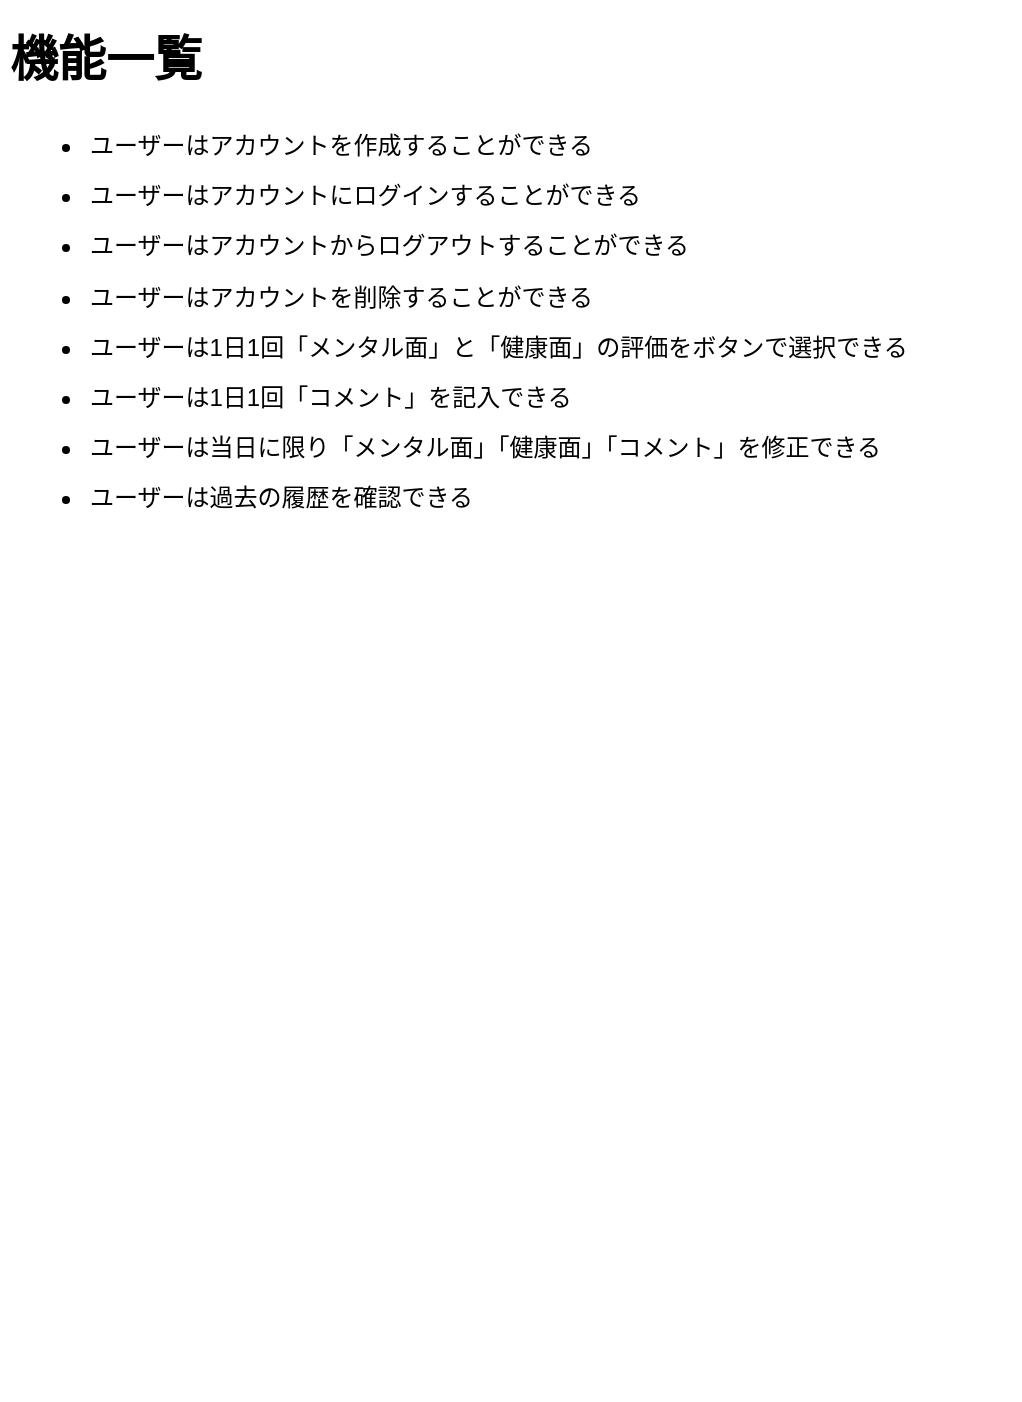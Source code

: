 <mxfile version="14.2.7" type="device"><diagram id="2YDcj-Skik7GRCyeAlzk" name="Page-1"><mxGraphModel dx="1422" dy="794" grid="1" gridSize="10" guides="1" tooltips="1" connect="1" arrows="1" fold="1" page="1" pageScale="1" pageWidth="827" pageHeight="1169" math="0" shadow="0"><root><mxCell id="0"/><mxCell id="1" parent="0"/><mxCell id="Un1k7G8LIrslPdJdhyLo-9" value="&lt;h1&gt;機能一覧&lt;/h1&gt;&lt;p&gt;&lt;/p&gt;&lt;ul style=&quot;line-height: 210%&quot;&gt;&lt;li&gt;ユーザーはアカウントを作成することができる&lt;/li&gt;&lt;li&gt;ユーザーはアカウントにログインすることができる&lt;/li&gt;&lt;li&gt;ユーザーはアカウントからログアウトすることができる&lt;/li&gt;&lt;li&gt;ユーザーはアカウントを削除することができる&lt;/li&gt;&lt;li&gt;ユーザーは1日1回「メンタル面」と「健康面」の評価をボタンで選択できる&lt;/li&gt;&lt;li&gt;ユーザーは1日1回「コメント」を記入できる&lt;/li&gt;&lt;li&gt;ユーザーは当日に限り「メンタル面」「健康面」「コメント」を修正できる&lt;/li&gt;&lt;li&gt;ユーザーは過去の履歴を確認できる&lt;/li&gt;&lt;/ul&gt;&lt;p&gt;&lt;/p&gt;" style="text;html=1;strokeColor=none;fillColor=none;spacing=5;spacingTop=-20;whiteSpace=wrap;overflow=hidden;rounded=0;" parent="1" vertex="1"><mxGeometry x="40" y="40" width="510" height="690" as="geometry"/></mxCell></root></mxGraphModel></diagram></mxfile>